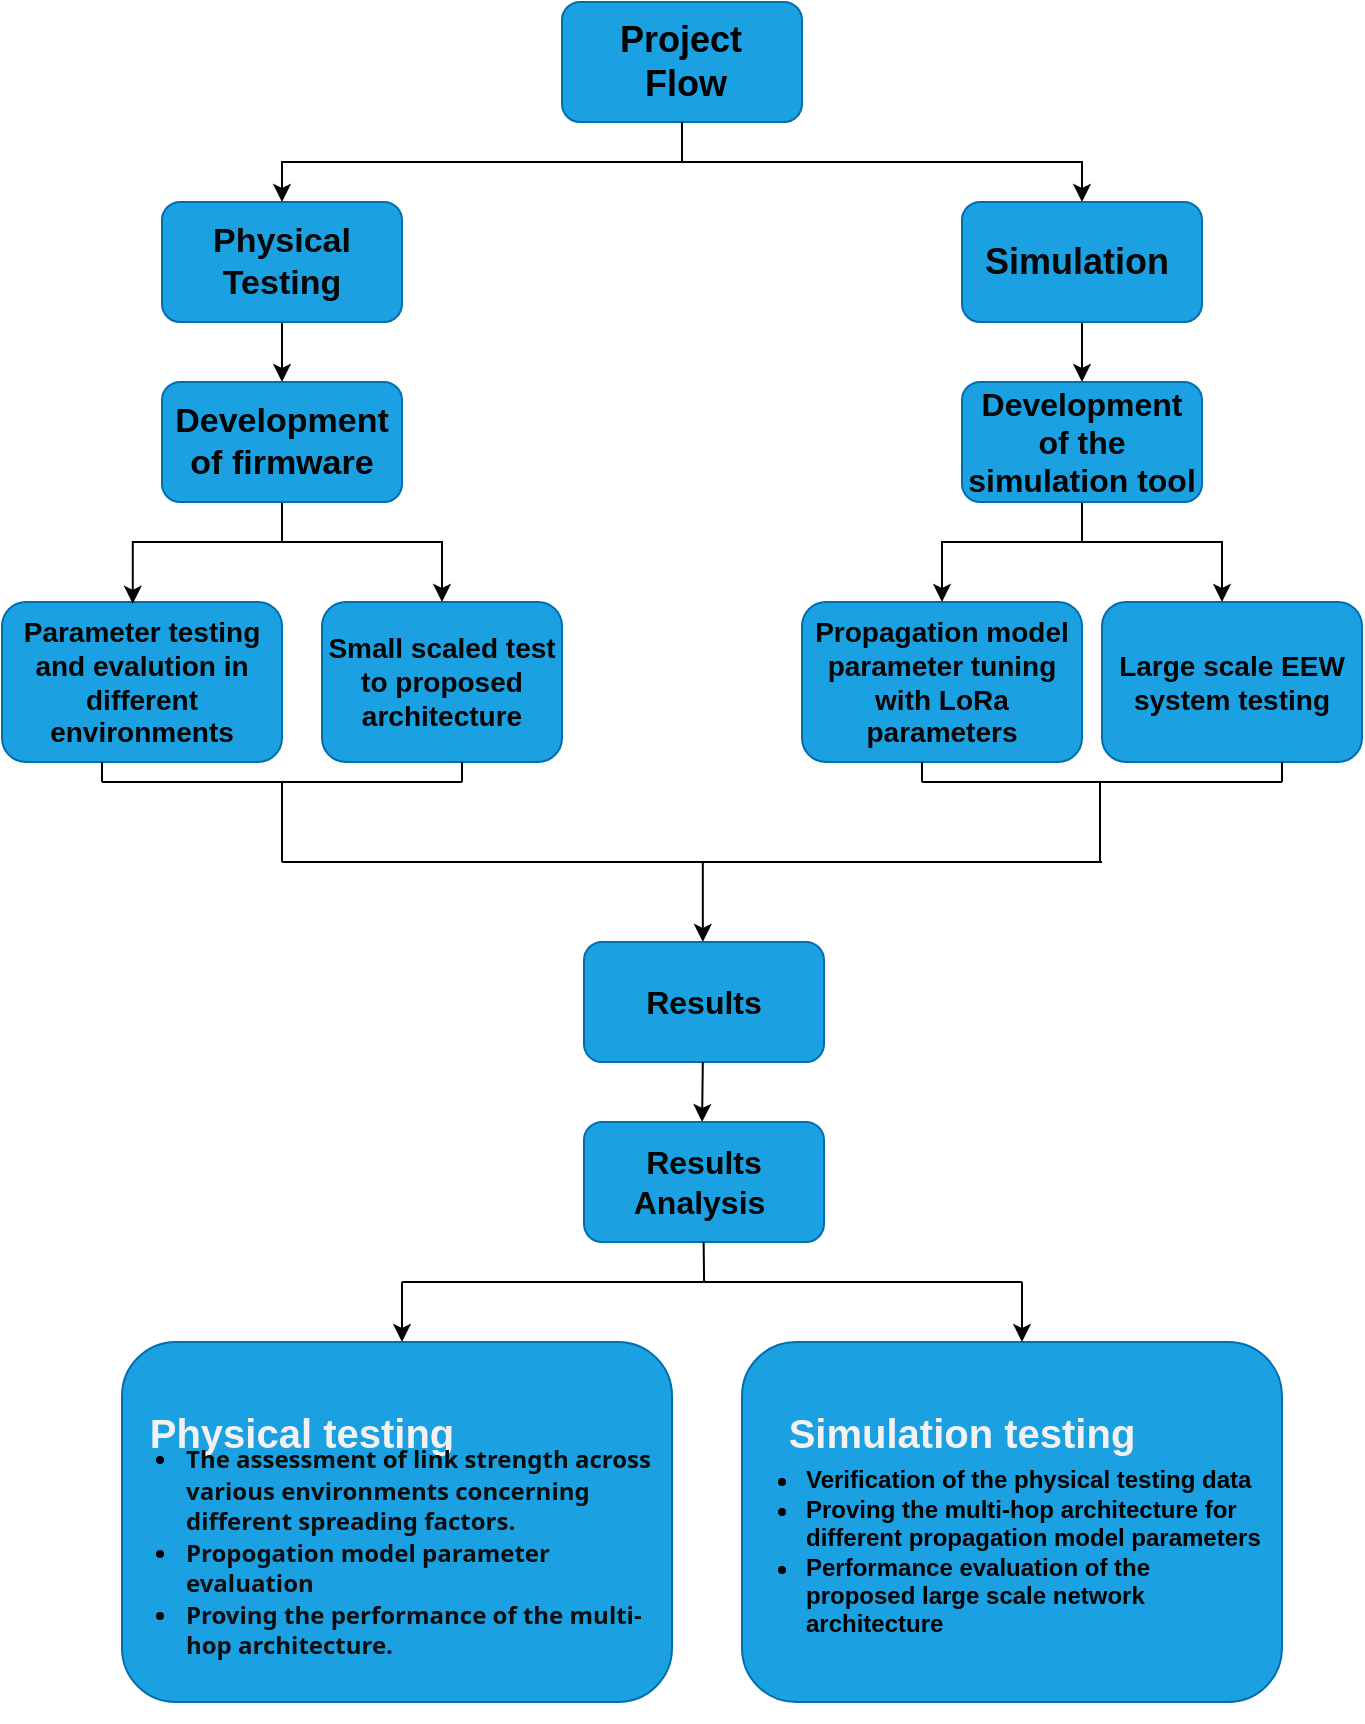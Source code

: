 <mxfile version="24.2.5" type="github">
  <diagram name="Page-1" id="MfreXHLO4Nem9i27JCq7">
    <mxGraphModel dx="2269" dy="1200" grid="1" gridSize="10" guides="1" tooltips="1" connect="0" arrows="1" fold="1" page="0" pageScale="1" pageWidth="827" pageHeight="1169" background="#FFFFFF" math="0" shadow="0">
      <root>
        <mxCell id="0" />
        <mxCell id="1" parent="0" />
        <mxCell id="dZYKD75arW8eq8bgGsH2-12" style="edgeStyle=orthogonalEdgeStyle;rounded=0;orthogonalLoop=1;jettySize=auto;html=1;exitX=0.5;exitY=1;exitDx=0;exitDy=0;entryX=0.5;entryY=0;entryDx=0;entryDy=0;" parent="1" source="dZYKD75arW8eq8bgGsH2-1" target="dZYKD75arW8eq8bgGsH2-3" edge="1">
          <mxGeometry relative="1" as="geometry" />
        </mxCell>
        <mxCell id="dZYKD75arW8eq8bgGsH2-1" value="" style="rounded=1;whiteSpace=wrap;html=1;fillColor=#1ba1e2;fontColor=#ffffff;strokeColor=#006EAF;" parent="1" vertex="1">
          <mxGeometry x="360" y="50" width="120" height="60" as="geometry" />
        </mxCell>
        <mxCell id="dZYKD75arW8eq8bgGsH2-16" style="edgeStyle=orthogonalEdgeStyle;rounded=0;orthogonalLoop=1;jettySize=auto;html=1;exitX=0.5;exitY=1;exitDx=0;exitDy=0;entryX=0.5;entryY=0;entryDx=0;entryDy=0;" parent="1" source="dZYKD75arW8eq8bgGsH2-2" target="dZYKD75arW8eq8bgGsH2-13" edge="1">
          <mxGeometry relative="1" as="geometry" />
        </mxCell>
        <mxCell id="dZYKD75arW8eq8bgGsH2-2" value="Physical Testing" style="rounded=1;whiteSpace=wrap;html=1;fontSize=17;fillColor=#1ba1e2;fontColor=#080707;strokeColor=#006EAF;labelBorderColor=none;fontStyle=1" parent="1" vertex="1">
          <mxGeometry x="160" y="150" width="120" height="60" as="geometry" />
        </mxCell>
        <mxCell id="dZYKD75arW8eq8bgGsH2-17" style="edgeStyle=orthogonalEdgeStyle;rounded=0;orthogonalLoop=1;jettySize=auto;html=1;exitX=0.5;exitY=1;exitDx=0;exitDy=0;entryX=0.5;entryY=0;entryDx=0;entryDy=0;" parent="1" source="dZYKD75arW8eq8bgGsH2-3" target="dZYKD75arW8eq8bgGsH2-14" edge="1">
          <mxGeometry relative="1" as="geometry" />
        </mxCell>
        <mxCell id="dZYKD75arW8eq8bgGsH2-3" value="Simulation&amp;nbsp;" style="rounded=1;whiteSpace=wrap;html=1;fontSize=18;fillColor=#1ba1e2;fontColor=#080808;strokeColor=#006EAF;fontStyle=1" parent="1" vertex="1">
          <mxGeometry x="560" y="150" width="120" height="60" as="geometry" />
        </mxCell>
        <mxCell id="dZYKD75arW8eq8bgGsH2-4" value="Parameter testing and evalution in different environments" style="rounded=1;whiteSpace=wrap;html=1;fontSize=14;fillColor=#1ba1e2;fontColor=#050505;strokeColor=#006EAF;fontStyle=1" parent="1" vertex="1">
          <mxGeometry x="80" y="350" width="140" height="80" as="geometry" />
        </mxCell>
        <mxCell id="dZYKD75arW8eq8bgGsH2-5" value="Small scaled test to proposed architecture" style="rounded=1;whiteSpace=wrap;html=1;fontSize=14;fillColor=#1ba1e2;fontColor=#050505;strokeColor=#006EAF;fontStyle=1" parent="1" vertex="1">
          <mxGeometry x="240" y="350" width="120" height="80" as="geometry" />
        </mxCell>
        <mxCell id="dZYKD75arW8eq8bgGsH2-8" value="Propagation model parameter tuning with LoRa parameters" style="rounded=1;whiteSpace=wrap;html=1;fontSize=14;fillColor=#1ba1e2;fontColor=#050505;strokeColor=#006EAF;fontStyle=1" parent="1" vertex="1">
          <mxGeometry x="480" y="350" width="140" height="80" as="geometry" />
        </mxCell>
        <mxCell id="dZYKD75arW8eq8bgGsH2-9" value="Large scale EEW system testing" style="rounded=1;whiteSpace=wrap;html=1;fontSize=14;fillColor=#1ba1e2;fontColor=#050505;strokeColor=#006EAF;fontStyle=1" parent="1" vertex="1">
          <mxGeometry x="630" y="350" width="130" height="80" as="geometry" />
        </mxCell>
        <mxCell id="dZYKD75arW8eq8bgGsH2-10" style="edgeStyle=orthogonalEdgeStyle;rounded=0;orthogonalLoop=1;jettySize=auto;html=1;exitX=0.5;exitY=1;exitDx=0;exitDy=0;entryX=0.5;entryY=0;entryDx=0;entryDy=0;" parent="1" source="dZYKD75arW8eq8bgGsH2-1" target="dZYKD75arW8eq8bgGsH2-2" edge="1">
          <mxGeometry relative="1" as="geometry" />
        </mxCell>
        <mxCell id="dZYKD75arW8eq8bgGsH2-20" value="" style="edgeStyle=orthogonalEdgeStyle;rounded=0;orthogonalLoop=1;jettySize=auto;html=1;" parent="1" source="dZYKD75arW8eq8bgGsH2-13" target="dZYKD75arW8eq8bgGsH2-5" edge="1">
          <mxGeometry relative="1" as="geometry">
            <Array as="points">
              <mxPoint x="220" y="320" />
              <mxPoint x="300" y="320" />
            </Array>
          </mxGeometry>
        </mxCell>
        <mxCell id="dZYKD75arW8eq8bgGsH2-13" value="Development of firmware" style="rounded=1;whiteSpace=wrap;html=1;fontSize=17;fillColor=#1ba1e2;fontColor=#050505;strokeColor=#006EAF;fontStyle=1" parent="1" vertex="1">
          <mxGeometry x="160" y="240" width="120" height="60" as="geometry" />
        </mxCell>
        <mxCell id="dZYKD75arW8eq8bgGsH2-23" value="" style="edgeStyle=orthogonalEdgeStyle;rounded=0;orthogonalLoop=1;jettySize=auto;html=1;" parent="1" source="dZYKD75arW8eq8bgGsH2-14" target="dZYKD75arW8eq8bgGsH2-9" edge="1">
          <mxGeometry relative="1" as="geometry">
            <Array as="points">
              <mxPoint x="620" y="320" />
              <mxPoint x="690" y="320" />
            </Array>
          </mxGeometry>
        </mxCell>
        <mxCell id="dZYKD75arW8eq8bgGsH2-14" value="Development of the simulation tool" style="rounded=1;whiteSpace=wrap;html=1;fontSize=16;fillColor=#1ba1e2;fontColor=#050505;strokeColor=#006EAF;fontStyle=1" parent="1" vertex="1">
          <mxGeometry x="560" y="240" width="120" height="60" as="geometry" />
        </mxCell>
        <mxCell id="dZYKD75arW8eq8bgGsH2-15" value="&lt;b style=&quot;font-size: 18px;&quot;&gt;Project&amp;nbsp; Flow&lt;/b&gt;" style="text;html=1;align=center;verticalAlign=middle;whiteSpace=wrap;rounded=0;fontSize=18;" parent="1" vertex="1">
          <mxGeometry x="384" y="65" width="76" height="30" as="geometry" />
        </mxCell>
        <mxCell id="dZYKD75arW8eq8bgGsH2-21" style="edgeStyle=orthogonalEdgeStyle;rounded=0;orthogonalLoop=1;jettySize=auto;html=1;entryX=0.467;entryY=0.011;entryDx=0;entryDy=0;entryPerimeter=0;" parent="1" target="dZYKD75arW8eq8bgGsH2-4" edge="1">
          <mxGeometry relative="1" as="geometry">
            <mxPoint x="220" y="320" as="sourcePoint" />
            <mxPoint x="20" y="370" as="targetPoint" />
            <Array as="points">
              <mxPoint x="220" y="320" />
              <mxPoint x="146" y="320" />
            </Array>
          </mxGeometry>
        </mxCell>
        <mxCell id="dZYKD75arW8eq8bgGsH2-25" style="edgeStyle=orthogonalEdgeStyle;rounded=0;orthogonalLoop=1;jettySize=auto;html=1;entryX=0.467;entryY=0.011;entryDx=0;entryDy=0;entryPerimeter=0;" parent="1" edge="1">
          <mxGeometry relative="1" as="geometry">
            <mxPoint x="620" y="320" as="sourcePoint" />
            <mxPoint x="550" y="350" as="targetPoint" />
            <Array as="points">
              <mxPoint x="630" y="320" />
              <mxPoint x="551" y="320" />
            </Array>
          </mxGeometry>
        </mxCell>
        <mxCell id="dZYKD75arW8eq8bgGsH2-26" value="" style="endArrow=none;html=1;rounded=0;" parent="1" edge="1">
          <mxGeometry width="50" height="50" relative="1" as="geometry">
            <mxPoint x="220" y="440" as="sourcePoint" />
            <mxPoint x="220" y="480" as="targetPoint" />
          </mxGeometry>
        </mxCell>
        <mxCell id="dZYKD75arW8eq8bgGsH2-27" value="" style="endArrow=none;html=1;rounded=0;" parent="1" edge="1">
          <mxGeometry width="50" height="50" relative="1" as="geometry">
            <mxPoint x="629" y="440" as="sourcePoint" />
            <mxPoint x="629" y="480" as="targetPoint" />
          </mxGeometry>
        </mxCell>
        <mxCell id="dZYKD75arW8eq8bgGsH2-28" value="" style="endArrow=none;html=1;rounded=0;" parent="1" edge="1">
          <mxGeometry width="50" height="50" relative="1" as="geometry">
            <mxPoint x="220" y="480" as="sourcePoint" />
            <mxPoint x="630" y="480" as="targetPoint" />
          </mxGeometry>
        </mxCell>
        <mxCell id="dZYKD75arW8eq8bgGsH2-29" value="" style="endArrow=classic;html=1;rounded=0;" parent="1" edge="1">
          <mxGeometry width="50" height="50" relative="1" as="geometry">
            <mxPoint x="430.41" y="480" as="sourcePoint" />
            <mxPoint x="430.41" y="520" as="targetPoint" />
          </mxGeometry>
        </mxCell>
        <mxCell id="dZYKD75arW8eq8bgGsH2-30" value="&lt;font style=&quot;font-size: 16px;&quot;&gt;Results&lt;/font&gt;" style="rounded=1;whiteSpace=wrap;html=1;fillColor=#1ba1e2;fontColor=#050505;strokeColor=#006EAF;fontStyle=1" parent="1" vertex="1">
          <mxGeometry x="371" y="520" width="120" height="60" as="geometry" />
        </mxCell>
        <mxCell id="lX2VysjmZPtBcdlBUERr-1" value="" style="endArrow=none;html=1;rounded=0;" edge="1" parent="1">
          <mxGeometry width="50" height="50" relative="1" as="geometry">
            <mxPoint x="130" y="440" as="sourcePoint" />
            <mxPoint x="310" y="440" as="targetPoint" />
          </mxGeometry>
        </mxCell>
        <mxCell id="lX2VysjmZPtBcdlBUERr-2" value="" style="endArrow=none;html=1;rounded=0;" edge="1" parent="1">
          <mxGeometry width="50" height="50" relative="1" as="geometry">
            <mxPoint x="540" y="440" as="sourcePoint" />
            <mxPoint x="720" y="440" as="targetPoint" />
          </mxGeometry>
        </mxCell>
        <mxCell id="lX2VysjmZPtBcdlBUERr-4" value="" style="endArrow=none;html=1;rounded=0;" edge="1" parent="1">
          <mxGeometry width="50" height="50" relative="1" as="geometry">
            <mxPoint x="310" y="440" as="sourcePoint" />
            <mxPoint x="310" y="430" as="targetPoint" />
          </mxGeometry>
        </mxCell>
        <mxCell id="lX2VysjmZPtBcdlBUERr-5" value="" style="endArrow=none;html=1;rounded=0;entryX=0.334;entryY=1.004;entryDx=0;entryDy=0;entryPerimeter=0;" edge="1" parent="1">
          <mxGeometry width="50" height="50" relative="1" as="geometry">
            <mxPoint x="540" y="440" as="sourcePoint" />
            <mxPoint x="540" y="430" as="targetPoint" />
          </mxGeometry>
        </mxCell>
        <mxCell id="lX2VysjmZPtBcdlBUERr-6" value="" style="endArrow=none;html=1;rounded=0;entryX=0.334;entryY=1.004;entryDx=0;entryDy=0;entryPerimeter=0;" edge="1" parent="1">
          <mxGeometry width="50" height="50" relative="1" as="geometry">
            <mxPoint x="720" y="440" as="sourcePoint" />
            <mxPoint x="720" y="430" as="targetPoint" />
          </mxGeometry>
        </mxCell>
        <mxCell id="lX2VysjmZPtBcdlBUERr-7" value="" style="endArrow=classic;html=1;rounded=0;entryX=0.492;entryY=0;entryDx=0;entryDy=0;entryPerimeter=0;" edge="1" parent="1" target="lX2VysjmZPtBcdlBUERr-8">
          <mxGeometry width="50" height="50" relative="1" as="geometry">
            <mxPoint x="430.41" y="580" as="sourcePoint" />
            <mxPoint x="431.05" y="608" as="targetPoint" />
          </mxGeometry>
        </mxCell>
        <mxCell id="lX2VysjmZPtBcdlBUERr-8" value="&lt;font style=&quot;font-size: 16px;&quot;&gt;Results Analysis&amp;nbsp;&lt;/font&gt;" style="rounded=1;whiteSpace=wrap;html=1;fillColor=#1ba1e2;fontColor=#050505;strokeColor=#006EAF;fontStyle=1" vertex="1" parent="1">
          <mxGeometry x="371" y="610" width="120" height="60" as="geometry" />
        </mxCell>
        <mxCell id="lX2VysjmZPtBcdlBUERr-10" value="" style="endArrow=none;html=1;rounded=0;entryX=0.514;entryY=1.056;entryDx=0;entryDy=0;entryPerimeter=0;" edge="1" parent="1">
          <mxGeometry width="50" height="50" relative="1" as="geometry">
            <mxPoint x="431.04" y="690" as="sourcePoint" />
            <mxPoint x="430.82" y="670.0" as="targetPoint" />
          </mxGeometry>
        </mxCell>
        <mxCell id="lX2VysjmZPtBcdlBUERr-12" value="" style="endArrow=none;html=1;rounded=0;" edge="1" parent="1">
          <mxGeometry width="50" height="50" relative="1" as="geometry">
            <mxPoint x="280" y="690" as="sourcePoint" />
            <mxPoint x="590" y="690" as="targetPoint" />
          </mxGeometry>
        </mxCell>
        <mxCell id="lX2VysjmZPtBcdlBUERr-13" value="" style="endArrow=classic;html=1;rounded=0;" edge="1" parent="1">
          <mxGeometry width="50" height="50" relative="1" as="geometry">
            <mxPoint x="280" y="690" as="sourcePoint" />
            <mxPoint x="280" y="720" as="targetPoint" />
          </mxGeometry>
        </mxCell>
        <mxCell id="lX2VysjmZPtBcdlBUERr-17" value="" style="rounded=1;whiteSpace=wrap;html=1;fillColor=#1ba1e2;fontColor=#050505;strokeColor=#006EAF;fontStyle=1" vertex="1" parent="1">
          <mxGeometry x="140" y="720" width="275" height="180" as="geometry" />
        </mxCell>
        <mxCell id="lX2VysjmZPtBcdlBUERr-18" value="" style="rounded=1;whiteSpace=wrap;html=1;fillColor=#1ba1e2;fontColor=#050505;strokeColor=#006EAF;fontStyle=1" vertex="1" parent="1">
          <mxGeometry x="450" y="720" width="270" height="180" as="geometry" />
        </mxCell>
        <mxCell id="lX2VysjmZPtBcdlBUERr-20" value="" style="endArrow=none;html=1;rounded=0;" edge="1" parent="1">
          <mxGeometry width="50" height="50" relative="1" as="geometry">
            <mxPoint x="130" y="440" as="sourcePoint" />
            <mxPoint x="130" y="430" as="targetPoint" />
          </mxGeometry>
        </mxCell>
        <mxCell id="lX2VysjmZPtBcdlBUERr-22" value="" style="endArrow=classic;html=1;rounded=0;" edge="1" parent="1">
          <mxGeometry width="50" height="50" relative="1" as="geometry">
            <mxPoint x="590" y="690" as="sourcePoint" />
            <mxPoint x="590" y="720" as="targetPoint" />
          </mxGeometry>
        </mxCell>
        <mxCell id="lX2VysjmZPtBcdlBUERr-23" value="Physical testing" style="text;html=1;align=center;verticalAlign=middle;whiteSpace=wrap;rounded=0;fontStyle=1;fontSize=20;fontColor=#f3f1f2;" vertex="1" parent="1">
          <mxGeometry x="140" y="750" width="180" height="30" as="geometry" />
        </mxCell>
        <mxCell id="lX2VysjmZPtBcdlBUERr-24" value="&lt;ul&gt;&lt;li&gt;&lt;b&gt;&lt;span style=&quot;color: rgb(13, 13, 13); font-family: Söhne, ui-sans-serif, system-ui, -apple-system, &amp;quot;Segoe UI&amp;quot;, Roboto, Ubuntu, Cantarell, &amp;quot;Noto Sans&amp;quot;, sans-serif, &amp;quot;Helvetica Neue&amp;quot;, Arial, &amp;quot;Apple Color Emoji&amp;quot;, &amp;quot;Segoe UI Emoji&amp;quot;, &amp;quot;Segoe UI Symbol&amp;quot;, &amp;quot;Noto Color Emoji&amp;quot;; white-space-collapse: preserve;&quot;&gt;&lt;font style=&quot;font-size: 12px;&quot;&gt;The assessment of link strength across various environments concerning different spreading factors.&lt;/font&gt;&lt;/span&gt;&lt;/b&gt;&lt;/li&gt;&lt;li&gt;&lt;b&gt;&lt;span style=&quot;color: rgb(13, 13, 13); font-family: Söhne, ui-sans-serif, system-ui, -apple-system, &amp;quot;Segoe UI&amp;quot;, Roboto, Ubuntu, Cantarell, &amp;quot;Noto Sans&amp;quot;, sans-serif, &amp;quot;Helvetica Neue&amp;quot;, Arial, &amp;quot;Apple Color Emoji&amp;quot;, &amp;quot;Segoe UI Emoji&amp;quot;, &amp;quot;Segoe UI Symbol&amp;quot;, &amp;quot;Noto Color Emoji&amp;quot;; white-space-collapse: preserve; font-size: 12px;&quot;&gt;Propogation model parameter evaluation&lt;/span&gt;&lt;/b&gt;&lt;/li&gt;&lt;li&gt;&lt;b&gt;&lt;span style=&quot;color: rgb(13, 13, 13); font-family: Söhne, ui-sans-serif, system-ui, -apple-system, &amp;quot;Segoe UI&amp;quot;, Roboto, Ubuntu, Cantarell, &amp;quot;Noto Sans&amp;quot;, sans-serif, &amp;quot;Helvetica Neue&amp;quot;, Arial, &amp;quot;Apple Color Emoji&amp;quot;, &amp;quot;Segoe UI Emoji&amp;quot;, &amp;quot;Segoe UI Symbol&amp;quot;, &amp;quot;Noto Color Emoji&amp;quot;; white-space-collapse: preserve; font-size: 12px;&quot;&gt;Proving the performance of the multi-hop architecture.&lt;/span&gt;&lt;/b&gt;&lt;/li&gt;&lt;/ul&gt;" style="text;html=1;align=left;verticalAlign=middle;whiteSpace=wrap;rounded=0;fontSize=13;" vertex="1" parent="1">
          <mxGeometry x="130" y="740" width="280" height="170" as="geometry" />
        </mxCell>
        <mxCell id="lX2VysjmZPtBcdlBUERr-25" value="Simulation testing" style="text;html=1;align=center;verticalAlign=middle;whiteSpace=wrap;rounded=0;fontStyle=1;fontSize=20;fontColor=#f3f1f2;" vertex="1" parent="1">
          <mxGeometry x="470" y="750" width="180" height="30" as="geometry" />
        </mxCell>
        <mxCell id="lX2VysjmZPtBcdlBUERr-27" value="&lt;ul&gt;&lt;li&gt;&lt;b&gt;Verification of the physical testing data&lt;/b&gt;&lt;/li&gt;&lt;li&gt;&lt;b&gt;Proving the multi-hop architecture for different propagation model parameters&lt;/b&gt;&lt;/li&gt;&lt;li&gt;&lt;b&gt;Performance evaluation of the proposed large scale network architecture&lt;/b&gt;&lt;/li&gt;&lt;/ul&gt;" style="text;html=1;align=left;verticalAlign=middle;whiteSpace=wrap;rounded=0;" vertex="1" parent="1">
          <mxGeometry x="440" y="775" width="270" height="100" as="geometry" />
        </mxCell>
      </root>
    </mxGraphModel>
  </diagram>
</mxfile>
